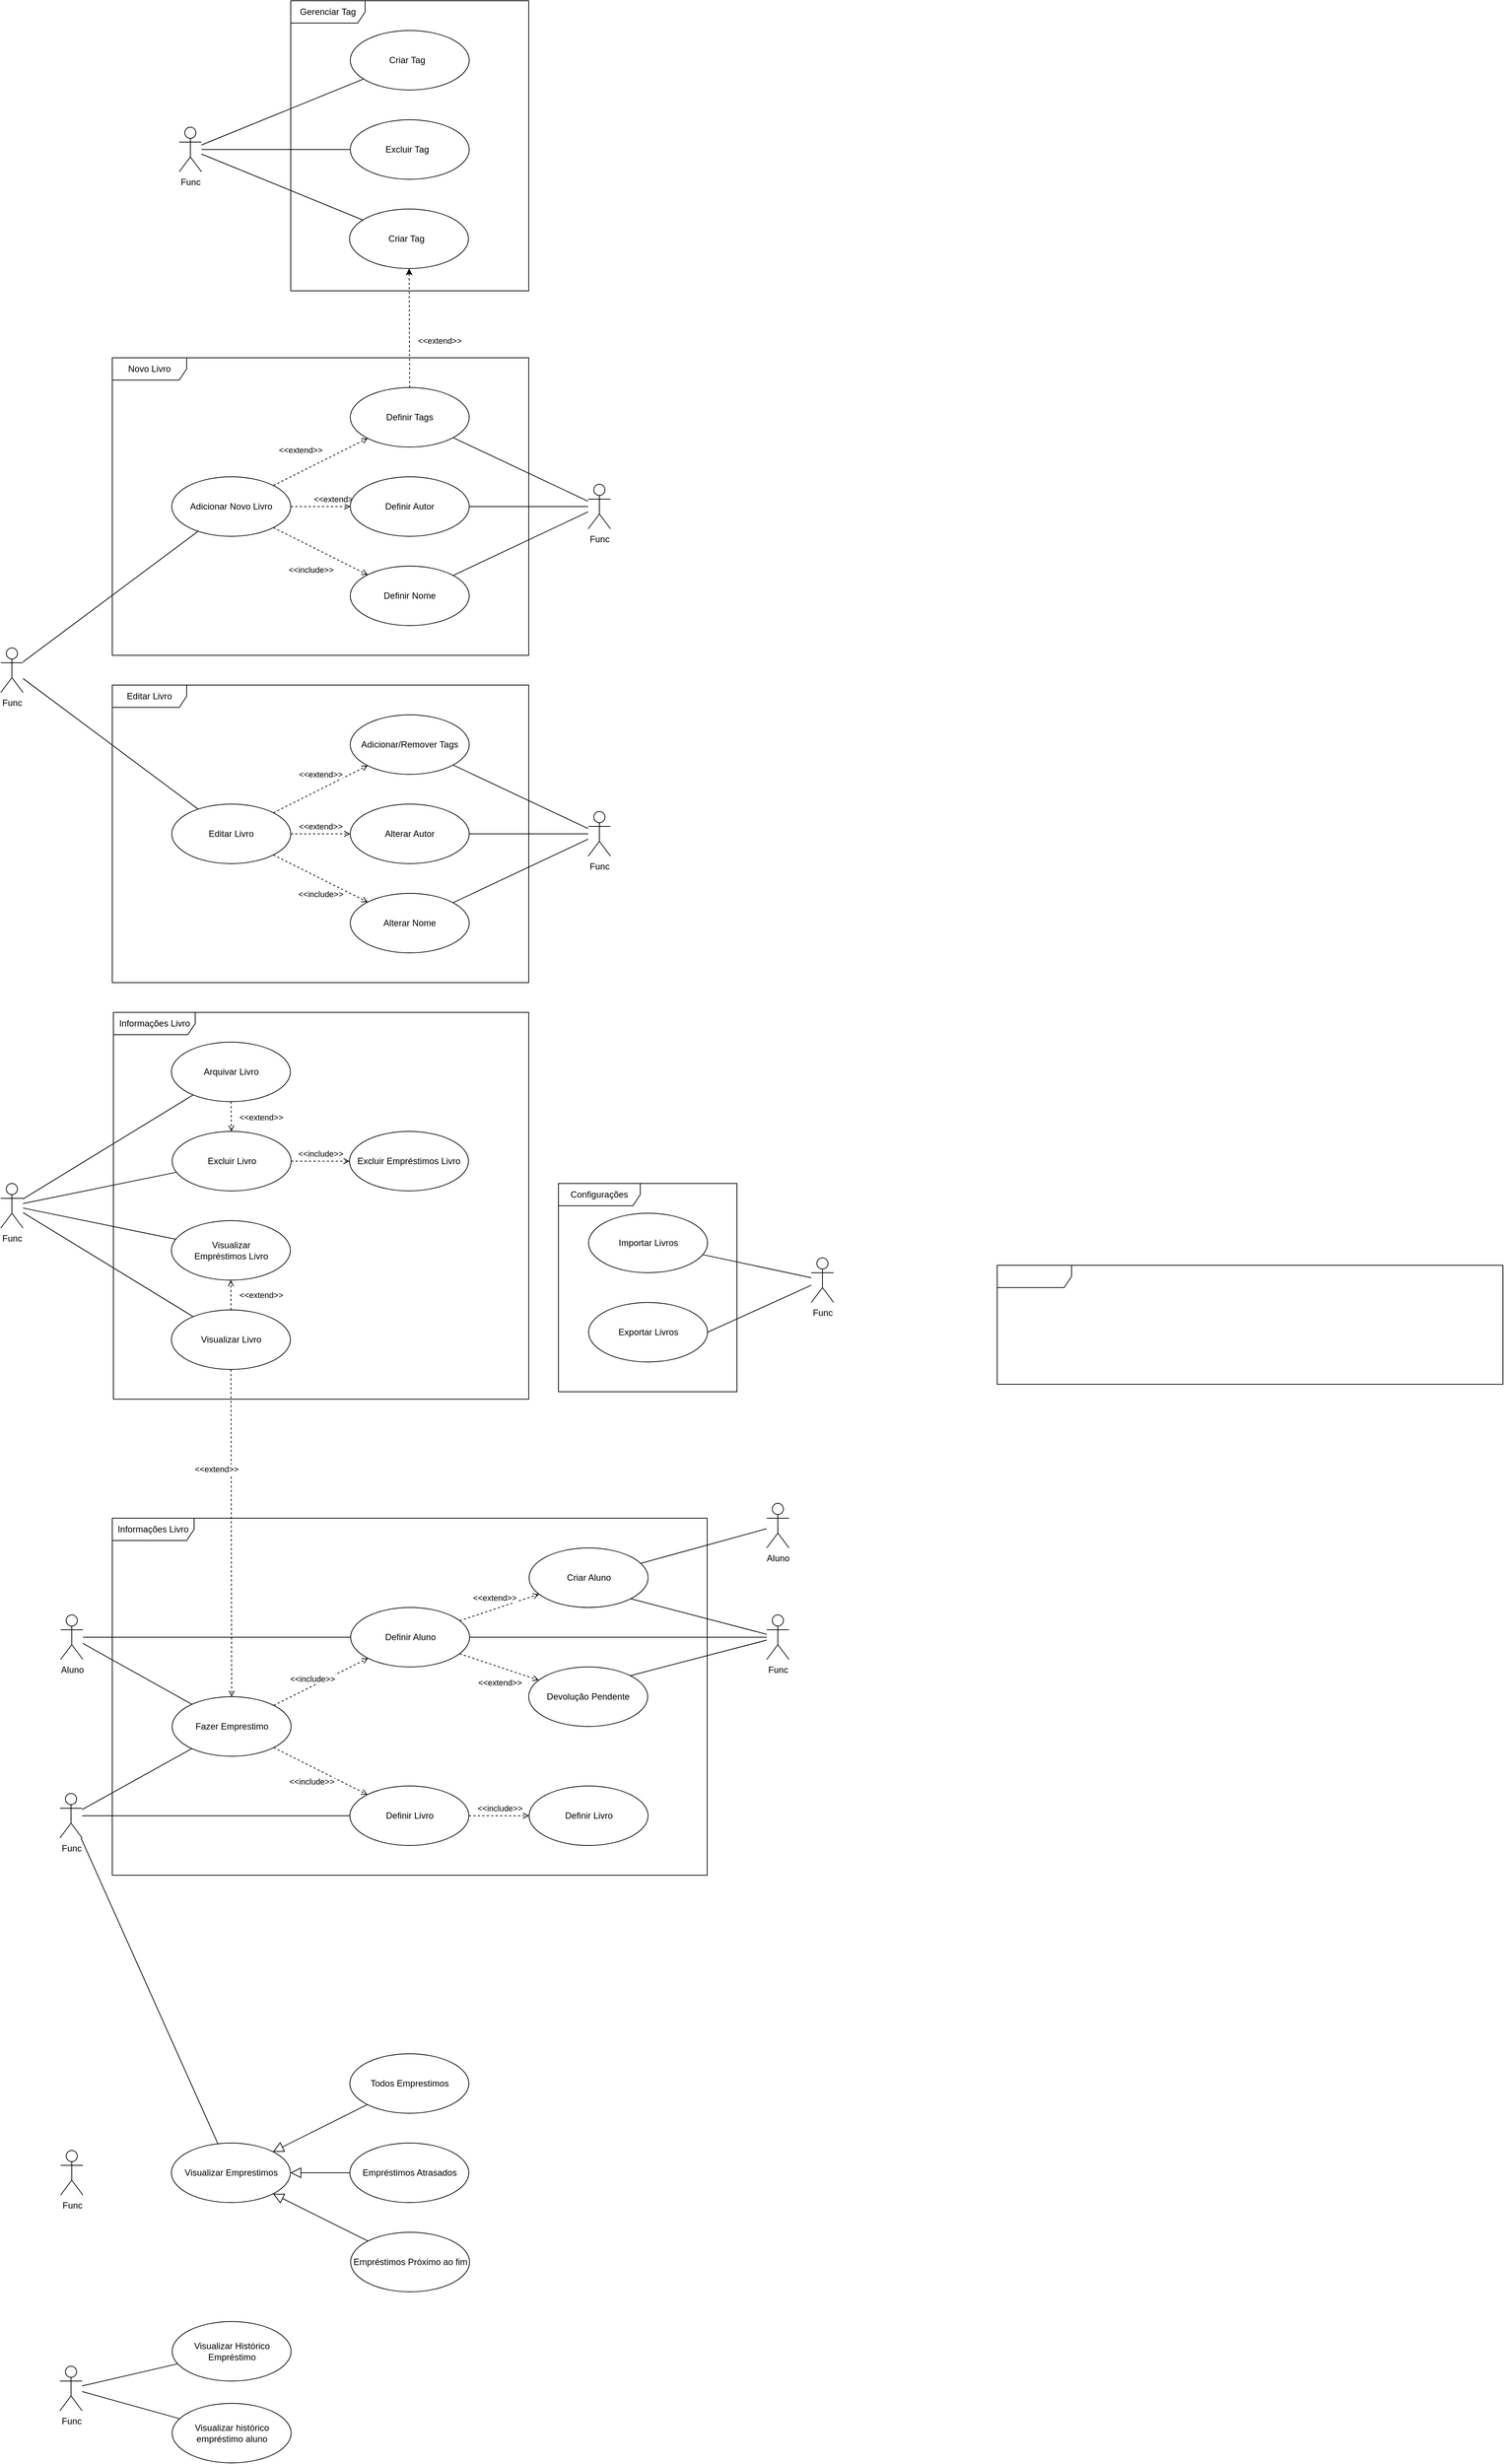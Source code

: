 <mxfile version="20.5.3" type="device" pages="2"><diagram name="Page-1" id="e7e014a7-5840-1c2e-5031-d8a46d1fe8dd"><mxGraphModel dx="1673" dy="1746" grid="1" gridSize="10" guides="1" tooltips="1" connect="1" arrows="1" fold="1" page="0" pageScale="1" pageWidth="1169" pageHeight="826" background="none" math="0" shadow="0"><root><mxCell id="0"/><mxCell id="1" parent="0"/><mxCell id="RoNfZhAsxW_VUzGH7Ibg-13" value="Informações Livro" style="shape=umlFrame;whiteSpace=wrap;html=1;fillColor=none;width=110;height=30;" vertex="1" parent="1"><mxGeometry x="400" y="1600" width="800" height="480" as="geometry"/></mxCell><mxCell id="RoNfZhAsxW_VUzGH7Ibg-8" value="Informações Livro" style="shape=umlFrame;whiteSpace=wrap;html=1;fillColor=none;width=110;height=30;" vertex="1" parent="1"><mxGeometry x="401.5" y="920" width="558.5" height="520" as="geometry"/></mxCell><mxCell id="RoNfZhAsxW_VUzGH7Ibg-4" value="Editar Livro" style="shape=umlFrame;whiteSpace=wrap;html=1;fillColor=none;width=100;height=30;" vertex="1" parent="1"><mxGeometry x="400" y="480" width="560" height="400" as="geometry"/></mxCell><mxCell id="RoNfZhAsxW_VUzGH7Ibg-3" value="Novo Livro" style="shape=umlFrame;whiteSpace=wrap;html=1;fillColor=none;width=100;height=30;" vertex="1" parent="1"><mxGeometry x="400" y="40" width="560" height="400" as="geometry"/></mxCell><mxCell id="RoNfZhAsxW_VUzGH7Ibg-2" value="Gerenciar Tag" style="shape=umlFrame;whiteSpace=wrap;html=1;fillColor=none;width=100;height=30;" vertex="1" parent="1"><mxGeometry x="640" y="-440" width="320" height="390" as="geometry"/></mxCell><mxCell id="sTrRJaGJF7u_XhbboYwS-42" value="Func" style="shape=umlActor;verticalLabelPosition=bottom;verticalAlign=top;html=1;outlineConnect=0;" parent="1" vertex="1"><mxGeometry x="250" y="430" width="30" height="60" as="geometry"/></mxCell><mxCell id="sTrRJaGJF7u_XhbboYwS-51" style="rounded=0;orthogonalLoop=1;jettySize=auto;html=1;endArrow=none;endFill=0;" parent="1" source="sTrRJaGJF7u_XhbboYwS-80" target="sTrRJaGJF7u_XhbboYwS-42" edge="1"><mxGeometry relative="1" as="geometry"><mxPoint x="480" y="650" as="sourcePoint"/></mxGeometry></mxCell><mxCell id="sTrRJaGJF7u_XhbboYwS-62" style="edgeStyle=none;rounded=0;orthogonalLoop=1;jettySize=auto;html=1;endArrow=open;endFill=0;dashed=1;" parent="1" source="sTrRJaGJF7u_XhbboYwS-43" target="sTrRJaGJF7u_XhbboYwS-58" edge="1"><mxGeometry relative="1" as="geometry"/></mxCell><mxCell id="sTrRJaGJF7u_XhbboYwS-67" value="&amp;lt;&amp;lt;extend&amp;gt;&amp;gt;" style="edgeLabel;html=1;align=center;verticalAlign=middle;resizable=0;points=[];" parent="sTrRJaGJF7u_XhbboYwS-62" vertex="1" connectable="0"><mxGeometry x="-0.298" y="-1" relative="1" as="geometry"><mxPoint x="-9" y="-26" as="offset"/></mxGeometry></mxCell><mxCell id="sTrRJaGJF7u_XhbboYwS-63" style="edgeStyle=none;rounded=0;orthogonalLoop=1;jettySize=auto;html=1;endArrow=open;endFill=0;dashed=1;" parent="1" source="sTrRJaGJF7u_XhbboYwS-43" target="sTrRJaGJF7u_XhbboYwS-59" edge="1"><mxGeometry relative="1" as="geometry"/></mxCell><mxCell id="sTrRJaGJF7u_XhbboYwS-66" value="&amp;lt;&amp;lt;extend&amp;gt;&amp;gt;" style="edgeLabel;html=1;align=center;verticalAlign=middle;resizable=0;points=[];" parent="sTrRJaGJF7u_XhbboYwS-63" vertex="1" connectable="0"><mxGeometry x="-0.487" y="-1" relative="1" as="geometry"><mxPoint x="39" y="-11" as="offset"/></mxGeometry></mxCell><mxCell id="sTrRJaGJF7u_XhbboYwS-65" style="edgeStyle=none;rounded=0;orthogonalLoop=1;jettySize=auto;html=1;endArrow=open;endFill=0;dashed=1;" parent="1" source="sTrRJaGJF7u_XhbboYwS-43" target="sTrRJaGJF7u_XhbboYwS-64" edge="1"><mxGeometry relative="1" as="geometry"/></mxCell><mxCell id="sTrRJaGJF7u_XhbboYwS-68" value="&amp;lt;&amp;lt;include&amp;gt;&amp;gt;" style="edgeLabel;html=1;align=center;verticalAlign=middle;resizable=0;points=[];" parent="sTrRJaGJF7u_XhbboYwS-65" vertex="1" connectable="0"><mxGeometry x="0.276" y="-1" relative="1" as="geometry"><mxPoint x="-30" y="15" as="offset"/></mxGeometry></mxCell><mxCell id="sTrRJaGJF7u_XhbboYwS-43" value="Adicionar Novo Livro" style="ellipse;whiteSpace=wrap;html=1;" parent="1" vertex="1"><mxGeometry x="480" y="200" width="160" height="80" as="geometry"/></mxCell><mxCell id="sTrRJaGJF7u_XhbboYwS-45" value="Arquivar Livro" style="ellipse;whiteSpace=wrap;html=1;" parent="1" vertex="1"><mxGeometry x="479.5" y="960" width="160" height="80" as="geometry"/></mxCell><mxCell id="sTrRJaGJF7u_XhbboYwS-105" style="edgeStyle=none;rounded=0;orthogonalLoop=1;jettySize=auto;html=1;endArrow=none;endFill=0;" parent="1" source="sTrRJaGJF7u_XhbboYwS-46" target="sTrRJaGJF7u_XhbboYwS-98" edge="1"><mxGeometry relative="1" as="geometry"/></mxCell><mxCell id="sTrRJaGJF7u_XhbboYwS-46" value="Visualizar Livro" style="ellipse;whiteSpace=wrap;html=1;" parent="1" vertex="1"><mxGeometry x="479.5" y="1320" width="160" height="80" as="geometry"/></mxCell><mxCell id="sTrRJaGJF7u_XhbboYwS-47" value="Importar Livros" style="ellipse;whiteSpace=wrap;html=1;" parent="1" vertex="1"><mxGeometry x="1040.5" y="1190" width="160" height="80" as="geometry"/></mxCell><mxCell id="sTrRJaGJF7u_XhbboYwS-106" style="edgeStyle=none;rounded=0;orthogonalLoop=1;jettySize=auto;html=1;exitX=1;exitY=0.5;exitDx=0;exitDy=0;endArrow=none;endFill=0;" parent="1" source="sTrRJaGJF7u_XhbboYwS-50" target="RoNfZhAsxW_VUzGH7Ibg-11" edge="1"><mxGeometry relative="1" as="geometry"/></mxCell><mxCell id="sTrRJaGJF7u_XhbboYwS-50" value="Exportar Livros" style="ellipse;whiteSpace=wrap;html=1;" parent="1" vertex="1"><mxGeometry x="1040.5" y="1310" width="160" height="80" as="geometry"/></mxCell><mxCell id="sTrRJaGJF7u_XhbboYwS-56" style="rounded=0;orthogonalLoop=1;jettySize=auto;html=1;endArrow=none;endFill=0;" parent="1" source="sTrRJaGJF7u_XhbboYwS-43" target="sTrRJaGJF7u_XhbboYwS-42" edge="1"><mxGeometry relative="1" as="geometry"><mxPoint x="529.39" y="895.537" as="sourcePoint"/><mxPoint x="200" y="615.412" as="targetPoint"/></mxGeometry></mxCell><mxCell id="sTrRJaGJF7u_XhbboYwS-73" style="edgeStyle=none;rounded=0;orthogonalLoop=1;jettySize=auto;html=1;endArrow=none;endFill=0;" parent="1" source="sTrRJaGJF7u_XhbboYwS-58" target="sTrRJaGJF7u_XhbboYwS-69" edge="1"><mxGeometry relative="1" as="geometry"/></mxCell><mxCell id="sTrRJaGJF7u_XhbboYwS-58" value="Definir Tags" style="ellipse;whiteSpace=wrap;html=1;" parent="1" vertex="1"><mxGeometry x="720" y="80" width="160" height="80" as="geometry"/></mxCell><mxCell id="sTrRJaGJF7u_XhbboYwS-59" value="Definir Autor" style="ellipse;whiteSpace=wrap;html=1;" parent="1" vertex="1"><mxGeometry x="720" y="200" width="160" height="80" as="geometry"/></mxCell><mxCell id="sTrRJaGJF7u_XhbboYwS-60" style="edgeStyle=none;rounded=0;orthogonalLoop=1;jettySize=auto;html=1;entryX=1;entryY=0.5;entryDx=0;entryDy=0;endArrow=none;endFill=0;" parent="1" source="sTrRJaGJF7u_XhbboYwS-47" target="sTrRJaGJF7u_XhbboYwS-47" edge="1"><mxGeometry relative="1" as="geometry"/></mxCell><mxCell id="sTrRJaGJF7u_XhbboYwS-71" style="edgeStyle=none;rounded=0;orthogonalLoop=1;jettySize=auto;html=1;endArrow=none;endFill=0;" parent="1" source="sTrRJaGJF7u_XhbboYwS-64" target="sTrRJaGJF7u_XhbboYwS-69" edge="1"><mxGeometry relative="1" as="geometry"/></mxCell><mxCell id="sTrRJaGJF7u_XhbboYwS-64" value="Definir Nome" style="ellipse;whiteSpace=wrap;html=1;" parent="1" vertex="1"><mxGeometry x="720" y="320" width="160" height="80" as="geometry"/></mxCell><mxCell id="sTrRJaGJF7u_XhbboYwS-72" style="edgeStyle=none;rounded=0;orthogonalLoop=1;jettySize=auto;html=1;endArrow=none;endFill=0;" parent="1" source="sTrRJaGJF7u_XhbboYwS-69" target="sTrRJaGJF7u_XhbboYwS-59" edge="1"><mxGeometry relative="1" as="geometry"/></mxCell><mxCell id="sTrRJaGJF7u_XhbboYwS-69" value="Func" style="shape=umlActor;verticalLabelPosition=bottom;verticalAlign=top;html=1;outlineConnect=0;" parent="1" vertex="1"><mxGeometry x="1040" y="210" width="30" height="60" as="geometry"/></mxCell><mxCell id="sTrRJaGJF7u_XhbboYwS-74" style="edgeStyle=none;rounded=0;orthogonalLoop=1;jettySize=auto;html=1;endArrow=open;endFill=0;dashed=1;" parent="1" source="sTrRJaGJF7u_XhbboYwS-80" target="sTrRJaGJF7u_XhbboYwS-81" edge="1"><mxGeometry relative="1" as="geometry"/></mxCell><mxCell id="sTrRJaGJF7u_XhbboYwS-75" value="&amp;lt;&amp;lt;extend&amp;gt;&amp;gt;" style="edgeLabel;html=1;align=center;verticalAlign=middle;resizable=0;points=[];" parent="sTrRJaGJF7u_XhbboYwS-74" vertex="1" connectable="0"><mxGeometry x="-0.298" y="-1" relative="1" as="geometry"><mxPoint x="18" y="-30" as="offset"/></mxGeometry></mxCell><mxCell id="sTrRJaGJF7u_XhbboYwS-76" style="edgeStyle=none;rounded=0;orthogonalLoop=1;jettySize=auto;html=1;endArrow=open;endFill=0;dashed=1;" parent="1" source="sTrRJaGJF7u_XhbboYwS-80" target="sTrRJaGJF7u_XhbboYwS-82" edge="1"><mxGeometry relative="1" as="geometry"/></mxCell><mxCell id="sTrRJaGJF7u_XhbboYwS-77" value="&amp;lt;&amp;lt;extend&amp;gt;&amp;gt;" style="edgeLabel;html=1;align=center;verticalAlign=middle;resizable=0;points=[];" parent="sTrRJaGJF7u_XhbboYwS-76" vertex="1" connectable="0"><mxGeometry x="-0.487" y="-1" relative="1" as="geometry"><mxPoint x="19" y="-11" as="offset"/></mxGeometry></mxCell><mxCell id="sTrRJaGJF7u_XhbboYwS-78" style="edgeStyle=none;rounded=0;orthogonalLoop=1;jettySize=auto;html=1;endArrow=open;endFill=0;dashed=1;" parent="1" source="sTrRJaGJF7u_XhbboYwS-80" target="sTrRJaGJF7u_XhbboYwS-83" edge="1"><mxGeometry relative="1" as="geometry"/></mxCell><mxCell id="sTrRJaGJF7u_XhbboYwS-79" value="&amp;lt;&amp;lt;include&amp;gt;&amp;gt;" style="edgeLabel;html=1;align=center;verticalAlign=middle;resizable=0;points=[];" parent="sTrRJaGJF7u_XhbboYwS-78" vertex="1" connectable="0"><mxGeometry x="0.276" y="-1" relative="1" as="geometry"><mxPoint x="-17" y="11" as="offset"/></mxGeometry></mxCell><mxCell id="sTrRJaGJF7u_XhbboYwS-80" value="Editar Livro" style="ellipse;whiteSpace=wrap;html=1;" parent="1" vertex="1"><mxGeometry x="480" y="640" width="160" height="80" as="geometry"/></mxCell><mxCell id="sTrRJaGJF7u_XhbboYwS-81" value="Adicionar/Remover Tags" style="ellipse;whiteSpace=wrap;html=1;" parent="1" vertex="1"><mxGeometry x="720" y="520" width="160" height="80" as="geometry"/></mxCell><mxCell id="sTrRJaGJF7u_XhbboYwS-82" value="Alterar Autor" style="ellipse;whiteSpace=wrap;html=1;" parent="1" vertex="1"><mxGeometry x="720" y="640" width="160" height="80" as="geometry"/></mxCell><mxCell id="sTrRJaGJF7u_XhbboYwS-83" value="Alterar Nome" style="ellipse;whiteSpace=wrap;html=1;" parent="1" vertex="1"><mxGeometry x="720" y="760" width="160" height="80" as="geometry"/></mxCell><mxCell id="sTrRJaGJF7u_XhbboYwS-85" style="edgeStyle=none;rounded=0;orthogonalLoop=1;jettySize=auto;html=1;endArrow=none;endFill=0;" parent="1" source="sTrRJaGJF7u_XhbboYwS-84" target="sTrRJaGJF7u_XhbboYwS-83" edge="1"><mxGeometry relative="1" as="geometry"/></mxCell><mxCell id="sTrRJaGJF7u_XhbboYwS-86" style="edgeStyle=none;rounded=0;orthogonalLoop=1;jettySize=auto;html=1;endArrow=none;endFill=0;" parent="1" source="sTrRJaGJF7u_XhbboYwS-84" target="sTrRJaGJF7u_XhbboYwS-82" edge="1"><mxGeometry relative="1" as="geometry"><mxPoint x="1050" y="680" as="sourcePoint"/></mxGeometry></mxCell><mxCell id="sTrRJaGJF7u_XhbboYwS-87" style="edgeStyle=none;rounded=0;orthogonalLoop=1;jettySize=auto;html=1;endArrow=none;endFill=0;" parent="1" source="sTrRJaGJF7u_XhbboYwS-84" target="sTrRJaGJF7u_XhbboYwS-81" edge="1"><mxGeometry relative="1" as="geometry"/></mxCell><mxCell id="sTrRJaGJF7u_XhbboYwS-84" value="Func" style="shape=umlActor;verticalLabelPosition=bottom;verticalAlign=top;html=1;outlineConnect=0;" parent="1" vertex="1"><mxGeometry x="1040" y="650" width="30" height="60" as="geometry"/></mxCell><mxCell id="sTrRJaGJF7u_XhbboYwS-90" value="Excluir Livro" style="ellipse;whiteSpace=wrap;html=1;" parent="1" vertex="1"><mxGeometry x="480.5" y="1080" width="160" height="80" as="geometry"/></mxCell><mxCell id="sTrRJaGJF7u_XhbboYwS-91" style="edgeStyle=none;rounded=0;orthogonalLoop=1;jettySize=auto;html=1;endArrow=open;endFill=0;dashed=1;" parent="1" source="sTrRJaGJF7u_XhbboYwS-45" target="sTrRJaGJF7u_XhbboYwS-90" edge="1"><mxGeometry relative="1" as="geometry"><mxPoint x="651.5" y="610" as="sourcePoint"/><mxPoint x="731.5" y="610" as="targetPoint"/></mxGeometry></mxCell><mxCell id="sTrRJaGJF7u_XhbboYwS-92" value="&amp;lt;&amp;lt;extend&amp;gt;&amp;gt;" style="edgeLabel;html=1;align=center;verticalAlign=middle;resizable=0;points=[];" parent="sTrRJaGJF7u_XhbboYwS-91" vertex="1" connectable="0"><mxGeometry x="-0.487" y="-1" relative="1" as="geometry"><mxPoint x="41" y="10" as="offset"/></mxGeometry></mxCell><mxCell id="sTrRJaGJF7u_XhbboYwS-93" value="Excluir Empréstimos Livro" style="ellipse;whiteSpace=wrap;html=1;" parent="1" vertex="1"><mxGeometry x="719" y="1080" width="160" height="80" as="geometry"/></mxCell><mxCell id="sTrRJaGJF7u_XhbboYwS-95" style="edgeStyle=none;rounded=0;orthogonalLoop=1;jettySize=auto;html=1;endArrow=open;endFill=0;dashed=1;" parent="1" source="sTrRJaGJF7u_XhbboYwS-90" target="sTrRJaGJF7u_XhbboYwS-93" edge="1"><mxGeometry relative="1" as="geometry"><mxPoint x="891.5" y="890" as="sourcePoint"/><mxPoint x="731.5" y="890" as="targetPoint"/></mxGeometry></mxCell><mxCell id="sTrRJaGJF7u_XhbboYwS-96" value="&amp;lt;&amp;lt;include&amp;gt;&amp;gt;" style="edgeLabel;html=1;align=center;verticalAlign=middle;resizable=0;points=[];" parent="sTrRJaGJF7u_XhbboYwS-95" vertex="1" connectable="0"><mxGeometry x="-0.487" y="-1" relative="1" as="geometry"><mxPoint x="19" y="-11" as="offset"/></mxGeometry></mxCell><mxCell id="sTrRJaGJF7u_XhbboYwS-104" style="edgeStyle=none;rounded=0;orthogonalLoop=1;jettySize=auto;html=1;endArrow=none;endFill=0;" parent="1" source="RoNfZhAsxW_VUzGH7Ibg-11" target="sTrRJaGJF7u_XhbboYwS-47" edge="1"><mxGeometry relative="1" as="geometry"/></mxCell><mxCell id="sTrRJaGJF7u_XhbboYwS-98" value="Func" style="shape=umlActor;verticalLabelPosition=bottom;verticalAlign=top;html=1;outlineConnect=0;" parent="1" vertex="1"><mxGeometry x="250" y="1150" width="30" height="60" as="geometry"/></mxCell><mxCell id="sTrRJaGJF7u_XhbboYwS-103" style="edgeStyle=none;rounded=0;orthogonalLoop=1;jettySize=auto;html=1;endArrow=none;endFill=0;" parent="1" source="sTrRJaGJF7u_XhbboYwS-90" target="sTrRJaGJF7u_XhbboYwS-98" edge="1"><mxGeometry relative="1" as="geometry"><mxPoint x="1057.875" y="929.1" as="sourcePoint"/><mxPoint x="1123.045" y="1080" as="targetPoint"/></mxGeometry></mxCell><mxCell id="0ckUdsLEqiK8SdPtxjua-1" value="Func" style="shape=umlActor;verticalLabelPosition=bottom;verticalAlign=top;html=1;outlineConnect=0;" parent="1" vertex="1"><mxGeometry x="490" y="-270" width="30" height="60" as="geometry"/></mxCell><mxCell id="0ckUdsLEqiK8SdPtxjua-8" style="edgeStyle=none;rounded=0;orthogonalLoop=1;jettySize=auto;html=1;endArrow=none;endFill=0;" parent="1" source="0ckUdsLEqiK8SdPtxjua-2" target="0ckUdsLEqiK8SdPtxjua-1" edge="1"><mxGeometry relative="1" as="geometry"/></mxCell><mxCell id="0ckUdsLEqiK8SdPtxjua-2" value="Criar Tag&amp;nbsp;&amp;nbsp;" style="ellipse;whiteSpace=wrap;html=1;" parent="1" vertex="1"><mxGeometry x="720" y="-400" width="160" height="80" as="geometry"/></mxCell><mxCell id="0ckUdsLEqiK8SdPtxjua-9" style="edgeStyle=none;rounded=0;orthogonalLoop=1;jettySize=auto;html=1;endArrow=none;endFill=0;" parent="1" source="0ckUdsLEqiK8SdPtxjua-3" target="0ckUdsLEqiK8SdPtxjua-1" edge="1"><mxGeometry relative="1" as="geometry"/></mxCell><mxCell id="0ckUdsLEqiK8SdPtxjua-3" value="Excluir Tag&amp;nbsp;&amp;nbsp;" style="ellipse;whiteSpace=wrap;html=1;" parent="1" vertex="1"><mxGeometry x="720" y="-280" width="160" height="80" as="geometry"/></mxCell><mxCell id="0ckUdsLEqiK8SdPtxjua-10" style="edgeStyle=none;rounded=0;orthogonalLoop=1;jettySize=auto;html=1;endArrow=none;endFill=0;" parent="1" source="0ckUdsLEqiK8SdPtxjua-4" target="0ckUdsLEqiK8SdPtxjua-1" edge="1"><mxGeometry relative="1" as="geometry"/></mxCell><mxCell id="0ckUdsLEqiK8SdPtxjua-4" value="Criar Tag&amp;nbsp;&amp;nbsp;" style="ellipse;whiteSpace=wrap;html=1;" parent="1" vertex="1"><mxGeometry x="719" y="-160" width="160" height="80" as="geometry"/></mxCell><mxCell id="0ckUdsLEqiK8SdPtxjua-12" style="edgeStyle=none;rounded=0;orthogonalLoop=1;jettySize=auto;html=1;endArrow=classic;endFill=1;dashed=1;" parent="1" source="sTrRJaGJF7u_XhbboYwS-58" target="0ckUdsLEqiK8SdPtxjua-4" edge="1"><mxGeometry relative="1" as="geometry"><mxPoint x="626.723" y="221.793" as="sourcePoint"/><mxPoint x="753.431" y="158.284" as="targetPoint"/></mxGeometry></mxCell><mxCell id="0ckUdsLEqiK8SdPtxjua-13" value="&amp;lt;&amp;lt;extend&amp;gt;&amp;gt;" style="edgeLabel;html=1;align=center;verticalAlign=middle;resizable=0;points=[];" parent="0ckUdsLEqiK8SdPtxjua-12" vertex="1" connectable="0"><mxGeometry x="-0.298" y="-1" relative="1" as="geometry"><mxPoint x="39" y="-7" as="offset"/></mxGeometry></mxCell><mxCell id="0ckUdsLEqiK8SdPtxjua-17" value="Func" style="shape=umlActor;verticalLabelPosition=bottom;verticalAlign=top;html=1;outlineConnect=0;" parent="1" vertex="1"><mxGeometry x="1280" y="1730" width="30" height="60" as="geometry"/></mxCell><mxCell id="0ckUdsLEqiK8SdPtxjua-18" value="Fazer Emprestimo" style="ellipse;whiteSpace=wrap;html=1;" parent="1" vertex="1"><mxGeometry x="480.5" y="1840" width="160" height="80" as="geometry"/></mxCell><mxCell id="0ckUdsLEqiK8SdPtxjua-41" style="edgeStyle=none;rounded=0;orthogonalLoop=1;jettySize=auto;html=1;exitX=1;exitY=0.5;exitDx=0;exitDy=0;endArrow=none;endFill=0;" parent="1" source="0ckUdsLEqiK8SdPtxjua-19" target="0ckUdsLEqiK8SdPtxjua-17" edge="1"><mxGeometry relative="1" as="geometry"/></mxCell><mxCell id="0ckUdsLEqiK8SdPtxjua-19" value="Definir Aluno" style="ellipse;whiteSpace=wrap;html=1;" parent="1" vertex="1"><mxGeometry x="720.5" y="1720" width="160" height="80" as="geometry"/></mxCell><mxCell id="0ckUdsLEqiK8SdPtxjua-42" style="edgeStyle=none;rounded=0;orthogonalLoop=1;jettySize=auto;html=1;exitX=1;exitY=1;exitDx=0;exitDy=0;endArrow=none;endFill=0;" parent="1" source="0ckUdsLEqiK8SdPtxjua-21" target="0ckUdsLEqiK8SdPtxjua-17" edge="1"><mxGeometry relative="1" as="geometry"/></mxCell><mxCell id="0ckUdsLEqiK8SdPtxjua-21" value="Criar Aluno" style="ellipse;whiteSpace=wrap;html=1;" parent="1" vertex="1"><mxGeometry x="960.5" y="1640" width="160" height="80" as="geometry"/></mxCell><mxCell id="0ckUdsLEqiK8SdPtxjua-23" style="edgeStyle=none;rounded=0;orthogonalLoop=1;jettySize=auto;html=1;endArrow=open;endFill=0;dashed=1;" parent="1" source="0ckUdsLEqiK8SdPtxjua-18" target="0ckUdsLEqiK8SdPtxjua-19" edge="1"><mxGeometry relative="1" as="geometry"><mxPoint x="649.5" y="1250" as="sourcePoint"/><mxPoint x="730.5" y="1250" as="targetPoint"/></mxGeometry></mxCell><mxCell id="0ckUdsLEqiK8SdPtxjua-24" value="&amp;lt;&amp;lt;include&amp;gt;&amp;gt;" style="edgeLabel;html=1;align=center;verticalAlign=middle;resizable=0;points=[];" parent="0ckUdsLEqiK8SdPtxjua-23" vertex="1" connectable="0"><mxGeometry x="-0.487" y="-1" relative="1" as="geometry"><mxPoint x="19" y="-21" as="offset"/></mxGeometry></mxCell><mxCell id="0ckUdsLEqiK8SdPtxjua-26" style="edgeStyle=none;rounded=0;orthogonalLoop=1;jettySize=auto;html=1;endArrow=open;endFill=0;dashed=1;" parent="1" source="0ckUdsLEqiK8SdPtxjua-19" target="0ckUdsLEqiK8SdPtxjua-21" edge="1"><mxGeometry relative="1" as="geometry"><mxPoint x="651.5" y="1770" as="sourcePoint"/><mxPoint x="730.5" y="1770" as="targetPoint"/></mxGeometry></mxCell><mxCell id="0ckUdsLEqiK8SdPtxjua-27" value="&amp;lt;&amp;lt;extend&amp;gt;&amp;gt;" style="edgeLabel;html=1;align=center;verticalAlign=middle;resizable=0;points=[];" parent="0ckUdsLEqiK8SdPtxjua-26" vertex="1" connectable="0"><mxGeometry x="-0.487" y="-1" relative="1" as="geometry"><mxPoint x="19" y="-23" as="offset"/></mxGeometry></mxCell><mxCell id="0ckUdsLEqiK8SdPtxjua-43" style="edgeStyle=none;rounded=0;orthogonalLoop=1;jettySize=auto;html=1;exitX=1;exitY=0;exitDx=0;exitDy=0;endArrow=none;endFill=0;" parent="1" source="0ckUdsLEqiK8SdPtxjua-28" target="0ckUdsLEqiK8SdPtxjua-17" edge="1"><mxGeometry relative="1" as="geometry"/></mxCell><mxCell id="0ckUdsLEqiK8SdPtxjua-28" value="Devolução Pendente" style="ellipse;whiteSpace=wrap;html=1;" parent="1" vertex="1"><mxGeometry x="960" y="1800" width="160" height="80" as="geometry"/></mxCell><mxCell id="0ckUdsLEqiK8SdPtxjua-29" style="edgeStyle=none;rounded=0;orthogonalLoop=1;jettySize=auto;html=1;endArrow=open;endFill=0;dashed=1;" parent="1" source="0ckUdsLEqiK8SdPtxjua-19" target="0ckUdsLEqiK8SdPtxjua-28" edge="1"><mxGeometry relative="1" as="geometry"><mxPoint x="890.5" y="1770" as="sourcePoint"/><mxPoint x="971.5" y="1770" as="targetPoint"/></mxGeometry></mxCell><mxCell id="0ckUdsLEqiK8SdPtxjua-30" value="&amp;lt;&amp;lt;extend&amp;gt;&amp;gt;" style="edgeLabel;html=1;align=center;verticalAlign=middle;resizable=0;points=[];" parent="0ckUdsLEqiK8SdPtxjua-29" vertex="1" connectable="0"><mxGeometry x="-0.487" y="-1" relative="1" as="geometry"><mxPoint x="27" y="28" as="offset"/></mxGeometry></mxCell><mxCell id="0ckUdsLEqiK8SdPtxjua-31" value="Definir Livro" style="ellipse;whiteSpace=wrap;html=1;" parent="1" vertex="1"><mxGeometry x="719.5" y="1960" width="160" height="80" as="geometry"/></mxCell><mxCell id="0ckUdsLEqiK8SdPtxjua-33" style="edgeStyle=none;rounded=0;orthogonalLoop=1;jettySize=auto;html=1;endArrow=open;endFill=0;dashed=1;" parent="1" source="0ckUdsLEqiK8SdPtxjua-18" target="0ckUdsLEqiK8SdPtxjua-31" edge="1"><mxGeometry relative="1" as="geometry"><mxPoint x="643.467" y="1844.761" as="sourcePoint"/><mxPoint x="735.692" y="1825.43" as="targetPoint"/></mxGeometry></mxCell><mxCell id="0ckUdsLEqiK8SdPtxjua-34" value="&amp;lt;&amp;lt;include&amp;gt;&amp;gt;" style="edgeLabel;html=1;align=center;verticalAlign=middle;resizable=0;points=[];" parent="0ckUdsLEqiK8SdPtxjua-33" vertex="1" connectable="0"><mxGeometry x="-0.487" y="-1" relative="1" as="geometry"><mxPoint x="19" y="28" as="offset"/></mxGeometry></mxCell><mxCell id="0ckUdsLEqiK8SdPtxjua-45" style="edgeStyle=none;rounded=0;orthogonalLoop=1;jettySize=auto;html=1;endArrow=none;endFill=0;" parent="1" source="0ckUdsLEqiK8SdPtxjua-35" target="sTrRJaGJF7u_XhbboYwS-98" edge="1"><mxGeometry relative="1" as="geometry"/></mxCell><mxCell id="0ckUdsLEqiK8SdPtxjua-35" value="Visualizar &lt;br&gt;Empréstimos Livro" style="ellipse;whiteSpace=wrap;html=1;" parent="1" vertex="1"><mxGeometry x="479.5" y="1200" width="160" height="80" as="geometry"/></mxCell><mxCell id="0ckUdsLEqiK8SdPtxjua-36" style="edgeStyle=none;rounded=0;orthogonalLoop=1;jettySize=auto;html=1;endArrow=open;endFill=0;dashed=1;" parent="1" source="sTrRJaGJF7u_XhbboYwS-46" target="0ckUdsLEqiK8SdPtxjua-35" edge="1"><mxGeometry relative="1" as="geometry"><mxPoint x="879.918" y="1550.118" as="sourcePoint"/><mxPoint x="982.337" y="1520.103" as="targetPoint"/></mxGeometry></mxCell><mxCell id="0ckUdsLEqiK8SdPtxjua-37" value="&amp;lt;&amp;lt;extend&amp;gt;&amp;gt;" style="edgeLabel;html=1;align=center;verticalAlign=middle;resizable=0;points=[];" parent="0ckUdsLEqiK8SdPtxjua-36" vertex="1" connectable="0"><mxGeometry x="-0.487" y="-1" relative="1" as="geometry"><mxPoint x="39" y="-10" as="offset"/></mxGeometry></mxCell><mxCell id="0ckUdsLEqiK8SdPtxjua-38" style="edgeStyle=none;rounded=0;orthogonalLoop=1;jettySize=auto;html=1;endArrow=open;endFill=0;dashed=1;entryX=0.5;entryY=0;entryDx=0;entryDy=0;" parent="1" source="sTrRJaGJF7u_XhbboYwS-46" target="0ckUdsLEqiK8SdPtxjua-18" edge="1"><mxGeometry relative="1" as="geometry"><mxPoint x="730.5" y="1530" as="sourcePoint"/><mxPoint x="649.5" y="1530" as="targetPoint"/></mxGeometry></mxCell><mxCell id="0ckUdsLEqiK8SdPtxjua-39" value="&amp;lt;&amp;lt;extend&amp;gt;&amp;gt;" style="edgeLabel;html=1;align=center;verticalAlign=middle;resizable=0;points=[];" parent="0ckUdsLEqiK8SdPtxjua-38" vertex="1" connectable="0"><mxGeometry x="-0.487" y="-1" relative="1" as="geometry"><mxPoint x="-19" y="21" as="offset"/></mxGeometry></mxCell><mxCell id="0ckUdsLEqiK8SdPtxjua-40" value="Visualizar Emprestimos" style="ellipse;whiteSpace=wrap;html=1;" parent="1" vertex="1"><mxGeometry x="479.5" y="2440" width="160" height="80" as="geometry"/></mxCell><mxCell id="0ckUdsLEqiK8SdPtxjua-46" style="edgeStyle=none;rounded=0;orthogonalLoop=1;jettySize=auto;html=1;endArrow=none;endFill=0;" parent="1" source="0ckUdsLEqiK8SdPtxjua-44" target="0ckUdsLEqiK8SdPtxjua-18" edge="1"><mxGeometry relative="1" as="geometry"/></mxCell><mxCell id="0ckUdsLEqiK8SdPtxjua-48" style="edgeStyle=none;rounded=0;orthogonalLoop=1;jettySize=auto;html=1;endArrow=none;endFill=0;entryX=0;entryY=0.5;entryDx=0;entryDy=0;" parent="1" source="0ckUdsLEqiK8SdPtxjua-44" target="0ckUdsLEqiK8SdPtxjua-31" edge="1"><mxGeometry relative="1" as="geometry"/></mxCell><mxCell id="0ckUdsLEqiK8SdPtxjua-49" style="edgeStyle=none;rounded=0;orthogonalLoop=1;jettySize=auto;html=1;endArrow=none;endFill=0;" parent="1" source="0ckUdsLEqiK8SdPtxjua-44" target="0ckUdsLEqiK8SdPtxjua-40" edge="1"><mxGeometry relative="1" as="geometry"/></mxCell><mxCell id="0ckUdsLEqiK8SdPtxjua-73" style="edgeStyle=none;rounded=0;orthogonalLoop=1;jettySize=auto;html=1;strokeWidth=1;endArrow=none;endFill=0;endSize=6;" parent="1" source="0ckUdsLEqiK8SdPtxjua-75" target="0ckUdsLEqiK8SdPtxjua-67" edge="1"><mxGeometry relative="1" as="geometry"/></mxCell><mxCell id="0ckUdsLEqiK8SdPtxjua-74" style="edgeStyle=none;rounded=0;orthogonalLoop=1;jettySize=auto;html=1;strokeWidth=1;endArrow=none;endFill=0;endSize=6;" parent="1" source="0ckUdsLEqiK8SdPtxjua-75" target="0ckUdsLEqiK8SdPtxjua-72" edge="1"><mxGeometry relative="1" as="geometry"/></mxCell><mxCell id="0ckUdsLEqiK8SdPtxjua-44" value="Func" style="shape=umlActor;verticalLabelPosition=bottom;verticalAlign=top;html=1;outlineConnect=0;" parent="1" vertex="1"><mxGeometry x="329.5" y="1970" width="30" height="60" as="geometry"/></mxCell><mxCell id="0ckUdsLEqiK8SdPtxjua-53" style="edgeStyle=none;rounded=0;orthogonalLoop=1;jettySize=auto;html=1;endArrow=block;endFill=0;strokeWidth=1;endSize=12;" parent="1" source="0ckUdsLEqiK8SdPtxjua-50" target="0ckUdsLEqiK8SdPtxjua-40" edge="1"><mxGeometry relative="1" as="geometry"/></mxCell><mxCell id="0ckUdsLEqiK8SdPtxjua-50" value="Todos Emprestimos" style="ellipse;whiteSpace=wrap;html=1;" parent="1" vertex="1"><mxGeometry x="719.5" y="2320" width="160" height="80" as="geometry"/></mxCell><mxCell id="0ckUdsLEqiK8SdPtxjua-51" value="Empréstimos Atrasados" style="ellipse;whiteSpace=wrap;html=1;" parent="1" vertex="1"><mxGeometry x="719.5" y="2440" width="160" height="80" as="geometry"/></mxCell><mxCell id="0ckUdsLEqiK8SdPtxjua-52" value="Empréstimos Próximo ao fim" style="ellipse;whiteSpace=wrap;html=1;" parent="1" vertex="1"><mxGeometry x="720.5" y="2560" width="160" height="80" as="geometry"/></mxCell><mxCell id="0ckUdsLEqiK8SdPtxjua-54" style="edgeStyle=none;rounded=0;orthogonalLoop=1;jettySize=auto;html=1;endArrow=block;endFill=0;strokeWidth=1;endSize=12;" parent="1" source="0ckUdsLEqiK8SdPtxjua-51" target="0ckUdsLEqiK8SdPtxjua-40" edge="1"><mxGeometry relative="1" as="geometry"><mxPoint x="730.5" y="2360" as="sourcePoint"/><mxPoint x="647.135" y="2370.346" as="targetPoint"/></mxGeometry></mxCell><mxCell id="0ckUdsLEqiK8SdPtxjua-55" style="edgeStyle=none;rounded=0;orthogonalLoop=1;jettySize=auto;html=1;endArrow=block;endFill=0;strokeWidth=1;endSize=12;" parent="1" source="0ckUdsLEqiK8SdPtxjua-52" target="0ckUdsLEqiK8SdPtxjua-40" edge="1"><mxGeometry relative="1" as="geometry"><mxPoint x="750.403" y="2463.039" as="sourcePoint"/><mxPoint x="628.379" y="2407.08" as="targetPoint"/></mxGeometry></mxCell><mxCell id="0ckUdsLEqiK8SdPtxjua-58" style="edgeStyle=none;rounded=0;orthogonalLoop=1;jettySize=auto;html=1;strokeWidth=1;endArrow=none;endFill=0;endSize=6;" parent="1" source="0ckUdsLEqiK8SdPtxjua-56" target="0ckUdsLEqiK8SdPtxjua-21" edge="1"><mxGeometry relative="1" as="geometry"/></mxCell><mxCell id="0ckUdsLEqiK8SdPtxjua-56" value="Aluno" style="shape=umlActor;verticalLabelPosition=bottom;verticalAlign=top;html=1;outlineConnect=0;" parent="1" vertex="1"><mxGeometry x="1280" y="1580" width="30" height="60" as="geometry"/></mxCell><mxCell id="0ckUdsLEqiK8SdPtxjua-60" style="edgeStyle=none;rounded=0;orthogonalLoop=1;jettySize=auto;html=1;strokeWidth=1;endArrow=none;endFill=0;endSize=6;" parent="1" source="0ckUdsLEqiK8SdPtxjua-59" target="0ckUdsLEqiK8SdPtxjua-19" edge="1"><mxGeometry relative="1" as="geometry"/></mxCell><mxCell id="0ckUdsLEqiK8SdPtxjua-61" style="edgeStyle=none;rounded=0;orthogonalLoop=1;jettySize=auto;html=1;strokeWidth=1;endArrow=none;endFill=0;endSize=6;" parent="1" source="0ckUdsLEqiK8SdPtxjua-59" target="0ckUdsLEqiK8SdPtxjua-18" edge="1"><mxGeometry relative="1" as="geometry"/></mxCell><mxCell id="0ckUdsLEqiK8SdPtxjua-59" value="Aluno" style="shape=umlActor;verticalLabelPosition=bottom;verticalAlign=top;html=1;outlineConnect=0;" parent="1" vertex="1"><mxGeometry x="330.5" y="1730" width="30" height="60" as="geometry"/></mxCell><mxCell id="0ckUdsLEqiK8SdPtxjua-63" value="Definir Livro" style="ellipse;whiteSpace=wrap;html=1;" parent="1" vertex="1"><mxGeometry x="960.5" y="1960" width="160" height="80" as="geometry"/></mxCell><mxCell id="0ckUdsLEqiK8SdPtxjua-65" style="edgeStyle=none;rounded=0;orthogonalLoop=1;jettySize=auto;html=1;endArrow=open;endFill=0;dashed=1;" parent="1" source="0ckUdsLEqiK8SdPtxjua-31" target="0ckUdsLEqiK8SdPtxjua-63" edge="1"><mxGeometry relative="1" as="geometry"><mxPoint x="877.417" y="1791.921" as="sourcePoint"/><mxPoint x="984.851" y="1827.876" as="targetPoint"/></mxGeometry></mxCell><mxCell id="0ckUdsLEqiK8SdPtxjua-66" value="&amp;lt;&amp;lt;include&amp;gt;&amp;gt;" style="edgeLabel;html=1;align=center;verticalAlign=middle;resizable=0;points=[];" parent="0ckUdsLEqiK8SdPtxjua-65" vertex="1" connectable="0"><mxGeometry x="-0.487" y="-1" relative="1" as="geometry"><mxPoint x="20" y="-11" as="offset"/></mxGeometry></mxCell><mxCell id="0ckUdsLEqiK8SdPtxjua-67" value="Visualizar Histórico Empréstimo" style="ellipse;whiteSpace=wrap;html=1;" parent="1" vertex="1"><mxGeometry x="480.5" y="2680" width="160" height="80" as="geometry"/></mxCell><mxCell id="0ckUdsLEqiK8SdPtxjua-72" value="Visualizar histórico empréstimo aluno" style="ellipse;whiteSpace=wrap;html=1;" parent="1" vertex="1"><mxGeometry x="480.5" y="2790" width="160" height="80" as="geometry"/></mxCell><mxCell id="0ckUdsLEqiK8SdPtxjua-75" value="Func" style="shape=umlActor;verticalLabelPosition=bottom;verticalAlign=top;html=1;outlineConnect=0;" parent="1" vertex="1"><mxGeometry x="329.5" y="2740" width="30" height="60" as="geometry"/></mxCell><mxCell id="RoNfZhAsxW_VUzGH7Ibg-5" value="" style="shape=umlFrame;whiteSpace=wrap;html=1;fillColor=none;width=100;height=30;" vertex="1" parent="1"><mxGeometry x="1590" y="1260" width="680" height="160" as="geometry"/></mxCell><mxCell id="RoNfZhAsxW_VUzGH7Ibg-9" value="Configurações" style="shape=umlFrame;whiteSpace=wrap;html=1;fillColor=none;width=110;height=30;" vertex="1" parent="1"><mxGeometry x="1000" y="1150" width="240" height="280" as="geometry"/></mxCell><mxCell id="RoNfZhAsxW_VUzGH7Ibg-10" style="edgeStyle=none;rounded=0;orthogonalLoop=1;jettySize=auto;html=1;endArrow=none;endFill=0;" edge="1" parent="1" source="sTrRJaGJF7u_XhbboYwS-45" target="sTrRJaGJF7u_XhbboYwS-98"><mxGeometry relative="1" as="geometry"><mxPoint x="640" y="1050" as="sourcePoint"/><mxPoint x="809.688" y="1180" as="targetPoint"/></mxGeometry></mxCell><mxCell id="RoNfZhAsxW_VUzGH7Ibg-11" value="Func" style="shape=umlActor;verticalLabelPosition=bottom;verticalAlign=top;html=1;outlineConnect=0;" vertex="1" parent="1"><mxGeometry x="1340" y="1250" width="30" height="60" as="geometry"/></mxCell><mxCell id="RoNfZhAsxW_VUzGH7Ibg-14" value="Func" style="shape=umlActor;verticalLabelPosition=bottom;verticalAlign=top;html=1;outlineConnect=0;" vertex="1" parent="1"><mxGeometry x="330.5" y="2450" width="30" height="60" as="geometry"/></mxCell></root></mxGraphModel></diagram><diagram id="n5BEKPHKIVYmFdG9ib7F" name="Página-2"><mxGraphModel grid="1" page="0" gridSize="10" guides="1" tooltips="1" connect="1" arrows="1" fold="1" pageScale="1" pageWidth="827" pageHeight="1169" math="0" shadow="0"><root><mxCell id="0"/><mxCell id="1" parent="0"/><mxCell id="EgYZENGaej7METNfSTQj-4" style="edgeStyle=orthogonalEdgeStyle;rounded=0;orthogonalLoop=1;jettySize=auto;html=1;exitX=0.5;exitY=1;exitDx=0;exitDy=0;" edge="1" parent="1" source="EgYZENGaej7METNfSTQj-2" target="EgYZENGaej7METNfSTQj-3"><mxGeometry relative="1" as="geometry"/></mxCell><mxCell id="EgYZENGaej7METNfSTQj-2" value="Login" style="rounded=0;whiteSpace=wrap;html=1;" vertex="1" parent="1"><mxGeometry x="-200" y="80" width="120" height="40" as="geometry"/></mxCell><mxCell id="EgYZENGaej7METNfSTQj-3" value="Cadastro" style="rounded=0;whiteSpace=wrap;html=1;" vertex="1" parent="1"><mxGeometry x="-200" y="160" width="120" height="40" as="geometry"/></mxCell><mxCell id="EgYZENGaej7METNfSTQj-5" value="Cadastro" style="rounded=0;whiteSpace=wrap;html=1;" vertex="1" parent="1"><mxGeometry x="-150" y="240" width="120" height="40" as="geometry"/></mxCell></root></mxGraphModel></diagram></mxfile>